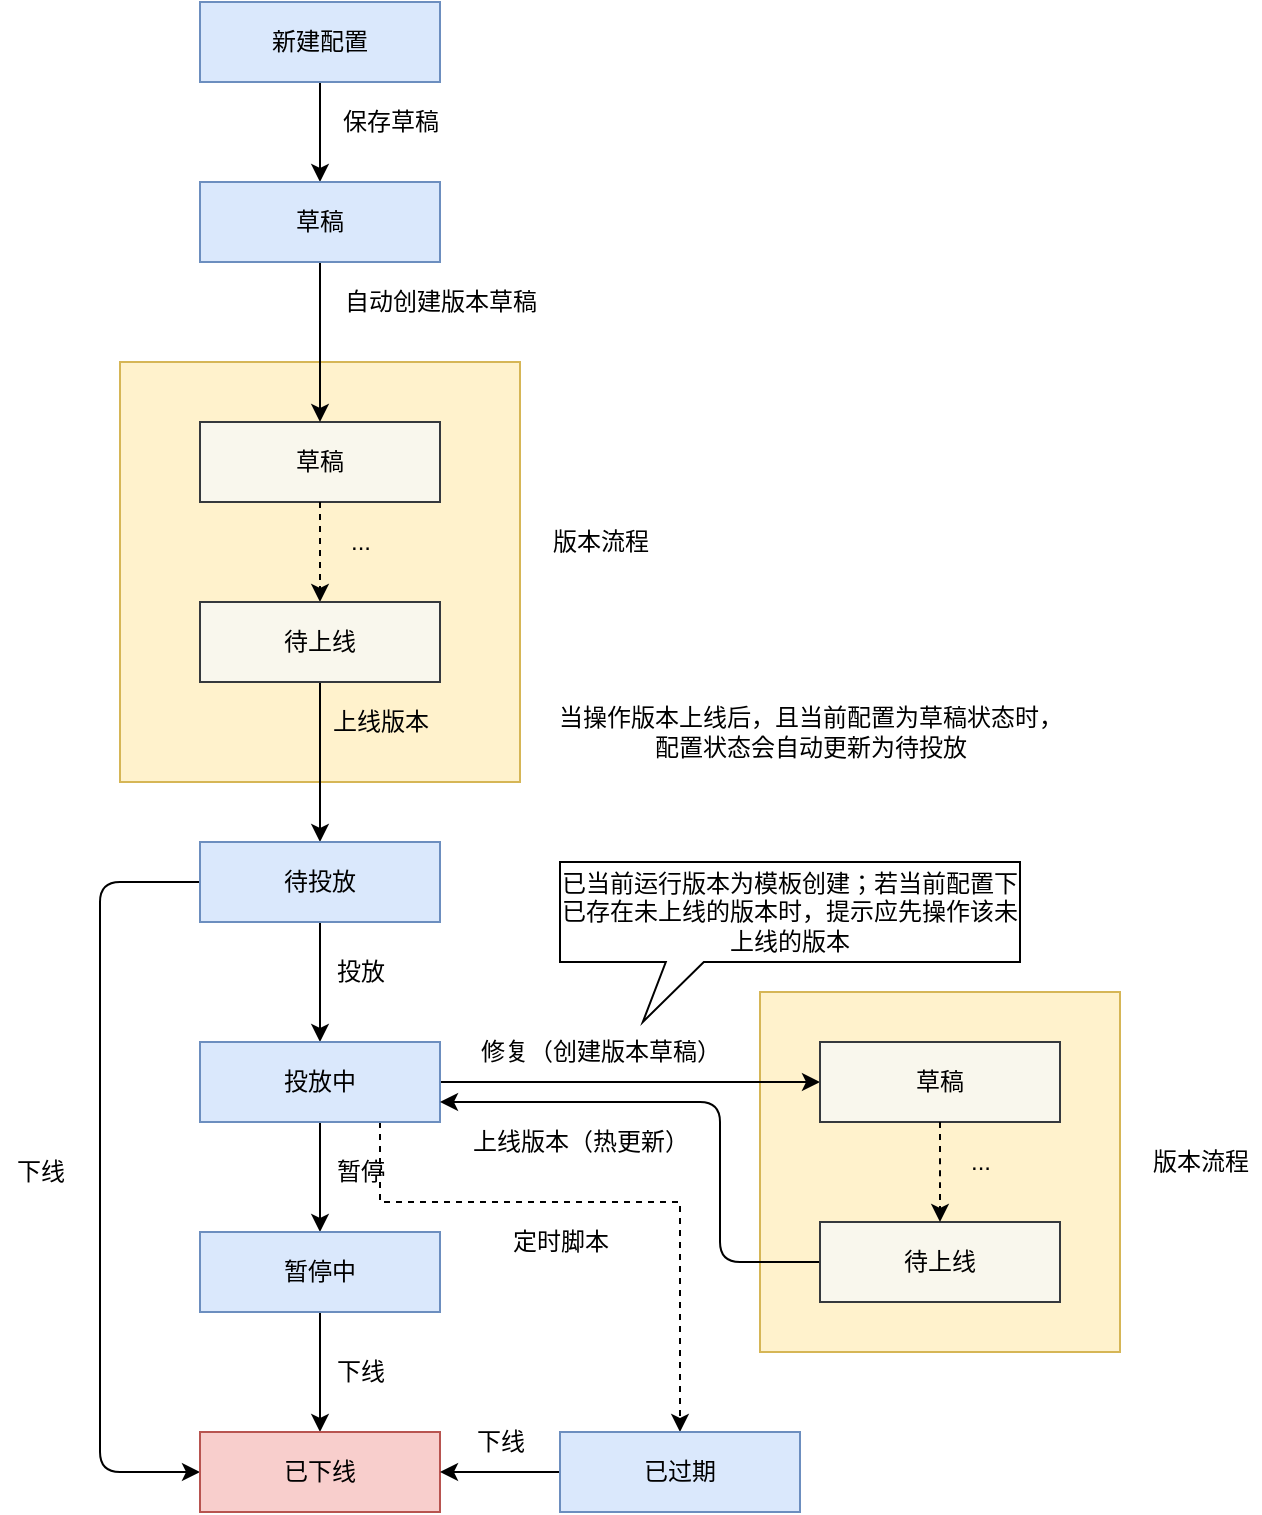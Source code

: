 <mxfile version="14.9.8" type="github" pages="2">
  <diagram name="Page-1" id="kPh3VP6MwOBtwfID237a">
    <mxGraphModel dx="1426" dy="737" grid="1" gridSize="10" guides="1" tooltips="1" connect="1" arrows="1" fold="1" page="1" pageScale="1" pageWidth="827" pageHeight="1169" math="0" shadow="0">
      <root>
        <mxCell id="WIyWlLk6GJQsqaUBKTNV-0" />
        <mxCell id="WIyWlLk6GJQsqaUBKTNV-1" parent="WIyWlLk6GJQsqaUBKTNV-0" />
        <mxCell id="su2sXkNSjJdd7SwaWEnZ-56" value="" style="rounded=0;whiteSpace=wrap;html=1;shadow=0;fillColor=#fff2cc;strokeColor=#d6b656;" parent="WIyWlLk6GJQsqaUBKTNV-1" vertex="1">
          <mxGeometry x="120" y="280" width="200" height="210" as="geometry" />
        </mxCell>
        <mxCell id="su2sXkNSjJdd7SwaWEnZ-55" value="" style="whiteSpace=wrap;html=1;aspect=fixed;shadow=0;fillColor=#fff2cc;strokeColor=#d6b656;" parent="WIyWlLk6GJQsqaUBKTNV-1" vertex="1">
          <mxGeometry x="440" y="595" width="180" height="180" as="geometry" />
        </mxCell>
        <mxCell id="su2sXkNSjJdd7SwaWEnZ-5" value="草稿" style="whiteSpace=wrap;html=1;fontSize=12;glass=0;strokeWidth=1;shadow=0;fillColor=#f9f7ed;strokeColor=#36393d;" parent="WIyWlLk6GJQsqaUBKTNV-1" vertex="1">
          <mxGeometry x="160" y="310" width="120" height="40" as="geometry" />
        </mxCell>
        <mxCell id="su2sXkNSjJdd7SwaWEnZ-4" value="" style="edgeStyle=orthogonalEdgeStyle;orthogonalLoop=1;jettySize=auto;html=1;" parent="WIyWlLk6GJQsqaUBKTNV-1" source="WIyWlLk6GJQsqaUBKTNV-3" target="WIyWlLk6GJQsqaUBKTNV-11" edge="1">
          <mxGeometry relative="1" as="geometry" />
        </mxCell>
        <mxCell id="WIyWlLk6GJQsqaUBKTNV-3" value="新建配置" style="whiteSpace=wrap;html=1;fontSize=12;glass=0;strokeWidth=1;shadow=0;fillColor=#dae8fc;strokeColor=#6c8ebf;" parent="WIyWlLk6GJQsqaUBKTNV-1" vertex="1">
          <mxGeometry x="160" y="100" width="120" height="40" as="geometry" />
        </mxCell>
        <mxCell id="su2sXkNSjJdd7SwaWEnZ-6" value="" style="edgeStyle=orthogonalEdgeStyle;orthogonalLoop=1;jettySize=auto;html=1;" parent="WIyWlLk6GJQsqaUBKTNV-1" source="WIyWlLk6GJQsqaUBKTNV-11" target="su2sXkNSjJdd7SwaWEnZ-5" edge="1">
          <mxGeometry relative="1" as="geometry" />
        </mxCell>
        <mxCell id="WIyWlLk6GJQsqaUBKTNV-11" value="草稿" style="whiteSpace=wrap;html=1;fontSize=12;glass=0;strokeWidth=1;shadow=0;fillColor=#dae8fc;strokeColor=#6c8ebf;" parent="WIyWlLk6GJQsqaUBKTNV-1" vertex="1">
          <mxGeometry x="160" y="190" width="120" height="40" as="geometry" />
        </mxCell>
        <mxCell id="su2sXkNSjJdd7SwaWEnZ-1" value="保存草稿" style="text;html=1;align=center;verticalAlign=middle;resizable=0;points=[];autosize=1;strokeColor=none;" parent="WIyWlLk6GJQsqaUBKTNV-1" vertex="1">
          <mxGeometry x="225" y="150" width="60" height="20" as="geometry" />
        </mxCell>
        <mxCell id="su2sXkNSjJdd7SwaWEnZ-10" value="" style="edgeStyle=orthogonalEdgeStyle;orthogonalLoop=1;jettySize=auto;html=1;exitX=0.5;exitY=1;exitDx=0;exitDy=0;rounded=1;dashed=1;" parent="WIyWlLk6GJQsqaUBKTNV-1" source="su2sXkNSjJdd7SwaWEnZ-5" target="su2sXkNSjJdd7SwaWEnZ-9" edge="1">
          <mxGeometry relative="1" as="geometry">
            <mxPoint x="220" y="390" as="sourcePoint" />
          </mxGeometry>
        </mxCell>
        <mxCell id="su2sXkNSjJdd7SwaWEnZ-12" value="" style="edgeStyle=orthogonalEdgeStyle;orthogonalLoop=1;jettySize=auto;html=1;" parent="WIyWlLk6GJQsqaUBKTNV-1" source="su2sXkNSjJdd7SwaWEnZ-9" target="su2sXkNSjJdd7SwaWEnZ-11" edge="1">
          <mxGeometry relative="1" as="geometry" />
        </mxCell>
        <mxCell id="su2sXkNSjJdd7SwaWEnZ-9" value="待上线" style="whiteSpace=wrap;html=1;fontSize=12;glass=0;strokeWidth=1;shadow=0;fillColor=#f9f7ed;strokeColor=#36393d;" parent="WIyWlLk6GJQsqaUBKTNV-1" vertex="1">
          <mxGeometry x="160" y="400" width="120" height="40" as="geometry" />
        </mxCell>
        <mxCell id="su2sXkNSjJdd7SwaWEnZ-17" value="" style="edgeStyle=orthogonalEdgeStyle;rounded=1;orthogonalLoop=1;jettySize=auto;html=1;shadow=0;" parent="WIyWlLk6GJQsqaUBKTNV-1" source="su2sXkNSjJdd7SwaWEnZ-11" target="su2sXkNSjJdd7SwaWEnZ-16" edge="1">
          <mxGeometry relative="1" as="geometry" />
        </mxCell>
        <mxCell id="su2sXkNSjJdd7SwaWEnZ-36" value="" style="edgeStyle=orthogonalEdgeStyle;rounded=1;orthogonalLoop=1;jettySize=auto;html=1;shadow=0;entryX=0;entryY=0.5;entryDx=0;entryDy=0;" parent="WIyWlLk6GJQsqaUBKTNV-1" source="su2sXkNSjJdd7SwaWEnZ-11" target="su2sXkNSjJdd7SwaWEnZ-30" edge="1">
          <mxGeometry relative="1" as="geometry">
            <mxPoint x="20" y="540" as="targetPoint" />
            <Array as="points">
              <mxPoint x="110" y="540" />
              <mxPoint x="110" y="835" />
            </Array>
          </mxGeometry>
        </mxCell>
        <mxCell id="su2sXkNSjJdd7SwaWEnZ-11" value="待投放" style="whiteSpace=wrap;html=1;fontSize=12;glass=0;strokeWidth=1;shadow=0;fillColor=#dae8fc;strokeColor=#6c8ebf;" parent="WIyWlLk6GJQsqaUBKTNV-1" vertex="1">
          <mxGeometry x="160" y="520" width="120" height="40" as="geometry" />
        </mxCell>
        <mxCell id="su2sXkNSjJdd7SwaWEnZ-14" value="版本流程" style="text;html=1;align=center;verticalAlign=middle;resizable=0;points=[];autosize=1;strokeColor=none;" parent="WIyWlLk6GJQsqaUBKTNV-1" vertex="1">
          <mxGeometry x="330" y="360" width="60" height="20" as="geometry" />
        </mxCell>
        <mxCell id="su2sXkNSjJdd7SwaWEnZ-15" value="当操作版本上线后，且当前配置为草稿状态时，&lt;br&gt;配置状态会自动更新为待投放" style="text;html=1;align=center;verticalAlign=middle;resizable=0;points=[];autosize=1;fillColor=none;" parent="WIyWlLk6GJQsqaUBKTNV-1" vertex="1">
          <mxGeometry x="330" y="450" width="270" height="30" as="geometry" />
        </mxCell>
        <mxCell id="su2sXkNSjJdd7SwaWEnZ-19" value="" style="edgeStyle=orthogonalEdgeStyle;rounded=1;orthogonalLoop=1;jettySize=auto;html=1;shadow=0;entryX=0;entryY=0.5;entryDx=0;entryDy=0;" parent="WIyWlLk6GJQsqaUBKTNV-1" source="su2sXkNSjJdd7SwaWEnZ-16" target="su2sXkNSjJdd7SwaWEnZ-50" edge="1">
          <mxGeometry relative="1" as="geometry">
            <mxPoint x="410" y="640" as="targetPoint" />
          </mxGeometry>
        </mxCell>
        <mxCell id="su2sXkNSjJdd7SwaWEnZ-29" value="" style="edgeStyle=orthogonalEdgeStyle;rounded=1;orthogonalLoop=1;jettySize=auto;html=1;shadow=0;" parent="WIyWlLk6GJQsqaUBKTNV-1" source="su2sXkNSjJdd7SwaWEnZ-16" target="su2sXkNSjJdd7SwaWEnZ-28" edge="1">
          <mxGeometry relative="1" as="geometry" />
        </mxCell>
        <mxCell id="zinLOxnvtQ0VyV_YqizE-1" style="edgeStyle=orthogonalEdgeStyle;rounded=0;orthogonalLoop=1;jettySize=auto;html=1;exitX=0.75;exitY=1;exitDx=0;exitDy=0;entryX=0.5;entryY=0;entryDx=0;entryDy=0;dashed=1;" parent="WIyWlLk6GJQsqaUBKTNV-1" source="su2sXkNSjJdd7SwaWEnZ-16" target="zinLOxnvtQ0VyV_YqizE-0" edge="1">
          <mxGeometry relative="1" as="geometry">
            <Array as="points">
              <mxPoint x="250" y="700" />
              <mxPoint x="400" y="700" />
            </Array>
          </mxGeometry>
        </mxCell>
        <mxCell id="su2sXkNSjJdd7SwaWEnZ-16" value="投放中" style="whiteSpace=wrap;html=1;fontSize=12;glass=0;strokeWidth=1;shadow=0;fillColor=#dae8fc;strokeColor=#6c8ebf;" parent="WIyWlLk6GJQsqaUBKTNV-1" vertex="1">
          <mxGeometry x="160" y="620" width="120" height="40" as="geometry" />
        </mxCell>
        <mxCell id="su2sXkNSjJdd7SwaWEnZ-40" value="" style="edgeStyle=orthogonalEdgeStyle;rounded=1;orthogonalLoop=1;jettySize=auto;html=1;shadow=0;entryX=1;entryY=0.75;entryDx=0;entryDy=0;" parent="WIyWlLk6GJQsqaUBKTNV-1" source="su2sXkNSjJdd7SwaWEnZ-25" target="su2sXkNSjJdd7SwaWEnZ-16" edge="1">
          <mxGeometry relative="1" as="geometry">
            <mxPoint x="474" y="825" as="targetPoint" />
            <Array as="points">
              <mxPoint x="420" y="730" />
              <mxPoint x="420" y="650" />
            </Array>
          </mxGeometry>
        </mxCell>
        <mxCell id="su2sXkNSjJdd7SwaWEnZ-25" value="待上线" style="whiteSpace=wrap;html=1;fontSize=12;glass=0;strokeWidth=1;shadow=0;fillColor=#f9f7ed;strokeColor=#36393d;" parent="WIyWlLk6GJQsqaUBKTNV-1" vertex="1">
          <mxGeometry x="470" y="710" width="120" height="40" as="geometry" />
        </mxCell>
        <mxCell id="su2sXkNSjJdd7SwaWEnZ-27" value="修复（创建版本草稿）" style="text;html=1;align=center;verticalAlign=middle;resizable=0;points=[];autosize=1;strokeColor=none;" parent="WIyWlLk6GJQsqaUBKTNV-1" vertex="1">
          <mxGeometry x="290" y="615" width="140" height="20" as="geometry" />
        </mxCell>
        <mxCell id="su2sXkNSjJdd7SwaWEnZ-31" value="" style="edgeStyle=orthogonalEdgeStyle;rounded=1;orthogonalLoop=1;jettySize=auto;html=1;shadow=0;" parent="WIyWlLk6GJQsqaUBKTNV-1" source="su2sXkNSjJdd7SwaWEnZ-28" target="su2sXkNSjJdd7SwaWEnZ-30" edge="1">
          <mxGeometry relative="1" as="geometry" />
        </mxCell>
        <mxCell id="su2sXkNSjJdd7SwaWEnZ-28" value="暂停中" style="whiteSpace=wrap;html=1;fontSize=12;glass=0;strokeWidth=1;shadow=0;fillColor=#dae8fc;strokeColor=#6c8ebf;" parent="WIyWlLk6GJQsqaUBKTNV-1" vertex="1">
          <mxGeometry x="160" y="715" width="120" height="40" as="geometry" />
        </mxCell>
        <mxCell id="su2sXkNSjJdd7SwaWEnZ-30" value="已下线" style="whiteSpace=wrap;html=1;fontSize=12;glass=0;strokeWidth=1;shadow=0;fillColor=#f8cecc;strokeColor=#b85450;" parent="WIyWlLk6GJQsqaUBKTNV-1" vertex="1">
          <mxGeometry x="160" y="815" width="120" height="40" as="geometry" />
        </mxCell>
        <mxCell id="su2sXkNSjJdd7SwaWEnZ-32" value="投放" style="text;html=1;align=center;verticalAlign=middle;resizable=0;points=[];autosize=1;strokeColor=none;shadow=0;" parent="WIyWlLk6GJQsqaUBKTNV-1" vertex="1">
          <mxGeometry x="220" y="575" width="40" height="20" as="geometry" />
        </mxCell>
        <mxCell id="su2sXkNSjJdd7SwaWEnZ-33" value="暂停" style="text;html=1;align=center;verticalAlign=middle;resizable=0;points=[];autosize=1;strokeColor=none;" parent="WIyWlLk6GJQsqaUBKTNV-1" vertex="1">
          <mxGeometry x="220" y="675" width="40" height="20" as="geometry" />
        </mxCell>
        <mxCell id="su2sXkNSjJdd7SwaWEnZ-34" value="下线" style="text;html=1;align=center;verticalAlign=middle;resizable=0;points=[];autosize=1;strokeColor=none;" parent="WIyWlLk6GJQsqaUBKTNV-1" vertex="1">
          <mxGeometry x="220" y="775" width="40" height="20" as="geometry" />
        </mxCell>
        <mxCell id="su2sXkNSjJdd7SwaWEnZ-37" value="下线" style="text;html=1;align=center;verticalAlign=middle;resizable=0;points=[];autosize=1;strokeColor=none;" parent="WIyWlLk6GJQsqaUBKTNV-1" vertex="1">
          <mxGeometry x="60" y="675" width="40" height="20" as="geometry" />
        </mxCell>
        <mxCell id="su2sXkNSjJdd7SwaWEnZ-38" value="上线版本" style="text;html=1;align=center;verticalAlign=middle;resizable=0;points=[];autosize=1;strokeColor=none;" parent="WIyWlLk6GJQsqaUBKTNV-1" vertex="1">
          <mxGeometry x="220" y="450" width="60" height="20" as="geometry" />
        </mxCell>
        <mxCell id="su2sXkNSjJdd7SwaWEnZ-41" value="上线版本（热更新）" style="text;html=1;align=center;verticalAlign=middle;resizable=0;points=[];autosize=1;strokeColor=none;" parent="WIyWlLk6GJQsqaUBKTNV-1" vertex="1">
          <mxGeometry x="290" y="660" width="120" height="20" as="geometry" />
        </mxCell>
        <mxCell id="su2sXkNSjJdd7SwaWEnZ-43" value="自动创建版本草稿" style="text;html=1;align=center;verticalAlign=middle;resizable=0;points=[];autosize=1;strokeColor=none;" parent="WIyWlLk6GJQsqaUBKTNV-1" vertex="1">
          <mxGeometry x="225" y="240" width="110" height="20" as="geometry" />
        </mxCell>
        <mxCell id="su2sXkNSjJdd7SwaWEnZ-44" value="..." style="text;html=1;align=center;verticalAlign=middle;resizable=0;points=[];autosize=1;strokeColor=none;" parent="WIyWlLk6GJQsqaUBKTNV-1" vertex="1">
          <mxGeometry x="225" y="360" width="30" height="20" as="geometry" />
        </mxCell>
        <mxCell id="su2sXkNSjJdd7SwaWEnZ-50" value="草稿" style="whiteSpace=wrap;html=1;fontSize=12;glass=0;strokeWidth=1;shadow=0;fillColor=#f9f7ed;strokeColor=#36393d;" parent="WIyWlLk6GJQsqaUBKTNV-1" vertex="1">
          <mxGeometry x="470" y="620" width="120" height="40" as="geometry" />
        </mxCell>
        <mxCell id="su2sXkNSjJdd7SwaWEnZ-51" value="" style="edgeStyle=orthogonalEdgeStyle;orthogonalLoop=1;jettySize=auto;html=1;exitX=0.5;exitY=1;exitDx=0;exitDy=0;rounded=1;dashed=1;" parent="WIyWlLk6GJQsqaUBKTNV-1" source="su2sXkNSjJdd7SwaWEnZ-50" edge="1">
          <mxGeometry relative="1" as="geometry">
            <mxPoint x="530" y="700" as="sourcePoint" />
            <mxPoint x="530" y="710" as="targetPoint" />
          </mxGeometry>
        </mxCell>
        <mxCell id="su2sXkNSjJdd7SwaWEnZ-52" value="版本流程" style="text;html=1;align=center;verticalAlign=middle;resizable=0;points=[];autosize=1;strokeColor=none;" parent="WIyWlLk6GJQsqaUBKTNV-1" vertex="1">
          <mxGeometry x="630" y="670" width="60" height="20" as="geometry" />
        </mxCell>
        <mxCell id="su2sXkNSjJdd7SwaWEnZ-53" value="..." style="text;html=1;align=center;verticalAlign=middle;resizable=0;points=[];autosize=1;strokeColor=none;" parent="WIyWlLk6GJQsqaUBKTNV-1" vertex="1">
          <mxGeometry x="535" y="670" width="30" height="20" as="geometry" />
        </mxCell>
        <mxCell id="tsAB0bo4_gEpebKhtESv-0" value="已当前运行版本为模板创建；若当前配置下已存在未上线的版本时，提示应先操作该未上线的版本" style="shape=callout;whiteSpace=wrap;html=1;perimeter=calloutPerimeter;base=19;size=30;position=0.23;position2=0.18;" parent="WIyWlLk6GJQsqaUBKTNV-1" vertex="1">
          <mxGeometry x="340" y="530" width="230" height="80" as="geometry" />
        </mxCell>
        <mxCell id="zinLOxnvtQ0VyV_YqizE-3" style="edgeStyle=orthogonalEdgeStyle;rounded=0;orthogonalLoop=1;jettySize=auto;html=1;exitX=0;exitY=0.5;exitDx=0;exitDy=0;entryX=1;entryY=0.5;entryDx=0;entryDy=0;" parent="WIyWlLk6GJQsqaUBKTNV-1" source="zinLOxnvtQ0VyV_YqizE-0" target="su2sXkNSjJdd7SwaWEnZ-30" edge="1">
          <mxGeometry relative="1" as="geometry" />
        </mxCell>
        <mxCell id="zinLOxnvtQ0VyV_YqizE-0" value="已过期" style="whiteSpace=wrap;html=1;fontSize=12;glass=0;strokeWidth=1;shadow=0;fillColor=#dae8fc;strokeColor=#6c8ebf;" parent="WIyWlLk6GJQsqaUBKTNV-1" vertex="1">
          <mxGeometry x="340" y="815" width="120" height="40" as="geometry" />
        </mxCell>
        <mxCell id="zinLOxnvtQ0VyV_YqizE-2" value="定时脚本" style="text;html=1;align=center;verticalAlign=middle;resizable=0;points=[];autosize=1;strokeColor=none;" parent="WIyWlLk6GJQsqaUBKTNV-1" vertex="1">
          <mxGeometry x="310" y="710" width="60" height="20" as="geometry" />
        </mxCell>
        <mxCell id="zinLOxnvtQ0VyV_YqizE-4" value="下线" style="text;html=1;align=center;verticalAlign=middle;resizable=0;points=[];autosize=1;strokeColor=none;" parent="WIyWlLk6GJQsqaUBKTNV-1" vertex="1">
          <mxGeometry x="290" y="810" width="40" height="20" as="geometry" />
        </mxCell>
      </root>
    </mxGraphModel>
  </diagram>
  <diagram name="Page-2" id="0kToEJCxtbLQNhaikr8i">
    <mxGraphModel dx="1426" dy="737" grid="1" gridSize="10" guides="1" tooltips="1" connect="1" arrows="1" fold="1" page="1" pageScale="1" pageWidth="827" pageHeight="1169" math="0" shadow="0">
      <root>
        <mxCell id="XWK_omAB-YZLbS4wlG5D-0" />
        <mxCell id="XWK_omAB-YZLbS4wlG5D-1" parent="XWK_omAB-YZLbS4wlG5D-0" />
        <mxCell id="VapTUN8MKateKCw1E8lb-4" value="" style="edgeStyle=orthogonalEdgeStyle;rounded=0;orthogonalLoop=1;jettySize=auto;html=1;" parent="XWK_omAB-YZLbS4wlG5D-1" source="VapTUN8MKateKCw1E8lb-0" target="VapTUN8MKateKCw1E8lb-3" edge="1">
          <mxGeometry relative="1" as="geometry" />
        </mxCell>
        <mxCell id="VapTUN8MKateKCw1E8lb-0" value="创建版本" style="rounded=0;whiteSpace=wrap;html=1;fillColor=#fff2cc;strokeColor=#d6b656;" parent="XWK_omAB-YZLbS4wlG5D-1" vertex="1">
          <mxGeometry x="230" y="70" width="120" height="50" as="geometry" />
        </mxCell>
        <mxCell id="VapTUN8MKateKCw1E8lb-6" value="" style="edgeStyle=orthogonalEdgeStyle;rounded=0;orthogonalLoop=1;jettySize=auto;html=1;" parent="XWK_omAB-YZLbS4wlG5D-1" source="VapTUN8MKateKCw1E8lb-3" target="VapTUN8MKateKCw1E8lb-5" edge="1">
          <mxGeometry relative="1" as="geometry" />
        </mxCell>
        <mxCell id="VapTUN8MKateKCw1E8lb-8" value="" style="edgeStyle=orthogonalEdgeStyle;rounded=0;orthogonalLoop=1;jettySize=auto;html=1;" parent="XWK_omAB-YZLbS4wlG5D-1" source="VapTUN8MKateKCw1E8lb-3" target="VapTUN8MKateKCw1E8lb-7" edge="1">
          <mxGeometry relative="1" as="geometry" />
        </mxCell>
        <mxCell id="VapTUN8MKateKCw1E8lb-3" value="草稿" style="rounded=0;whiteSpace=wrap;html=1;fillColor=#fff2cc;strokeColor=#d6b656;" parent="XWK_omAB-YZLbS4wlG5D-1" vertex="1">
          <mxGeometry x="230" y="180" width="120" height="50" as="geometry" />
        </mxCell>
        <mxCell id="VapTUN8MKateKCw1E8lb-17" value="" style="edgeStyle=orthogonalEdgeStyle;rounded=0;orthogonalLoop=1;jettySize=auto;html=1;" parent="XWK_omAB-YZLbS4wlG5D-1" source="VapTUN8MKateKCw1E8lb-5" target="VapTUN8MKateKCw1E8lb-16" edge="1">
          <mxGeometry relative="1" as="geometry" />
        </mxCell>
        <mxCell id="VapTUN8MKateKCw1E8lb-18" style="edgeStyle=orthogonalEdgeStyle;rounded=0;orthogonalLoop=1;jettySize=auto;html=1;exitX=0;exitY=0.5;exitDx=0;exitDy=0;entryX=0;entryY=0.5;entryDx=0;entryDy=0;dashed=1;" parent="XWK_omAB-YZLbS4wlG5D-1" source="VapTUN8MKateKCw1E8lb-5" target="VapTUN8MKateKCw1E8lb-3" edge="1">
          <mxGeometry relative="1" as="geometry">
            <Array as="points">
              <mxPoint x="170" y="415" />
              <mxPoint x="170" y="205" />
            </Array>
          </mxGeometry>
        </mxCell>
        <mxCell id="VapTUN8MKateKCw1E8lb-5" value="待上线" style="rounded=0;whiteSpace=wrap;html=1;fillColor=#fff2cc;strokeColor=#d6b656;" parent="XWK_omAB-YZLbS4wlG5D-1" vertex="1">
          <mxGeometry x="230" y="390" width="120" height="50" as="geometry" />
        </mxCell>
        <mxCell id="VapTUN8MKateKCw1E8lb-10" style="edgeStyle=orthogonalEdgeStyle;rounded=0;orthogonalLoop=1;jettySize=auto;html=1;exitX=0.5;exitY=1;exitDx=0;exitDy=0;entryX=1;entryY=0.5;entryDx=0;entryDy=0;" parent="XWK_omAB-YZLbS4wlG5D-1" source="VapTUN8MKateKCw1E8lb-7" target="VapTUN8MKateKCw1E8lb-5" edge="1">
          <mxGeometry relative="1" as="geometry" />
        </mxCell>
        <mxCell id="VapTUN8MKateKCw1E8lb-12" value="" style="edgeStyle=orthogonalEdgeStyle;rounded=0;orthogonalLoop=1;jettySize=auto;html=1;" parent="XWK_omAB-YZLbS4wlG5D-1" source="VapTUN8MKateKCw1E8lb-7" target="VapTUN8MKateKCw1E8lb-11" edge="1">
          <mxGeometry relative="1" as="geometry" />
        </mxCell>
        <mxCell id="VapTUN8MKateKCw1E8lb-19" style="edgeStyle=orthogonalEdgeStyle;rounded=0;orthogonalLoop=1;jettySize=auto;html=1;exitX=0;exitY=0.5;exitDx=0;exitDy=0;entryX=0.75;entryY=1;entryDx=0;entryDy=0;dashed=1;" parent="XWK_omAB-YZLbS4wlG5D-1" source="VapTUN8MKateKCw1E8lb-7" target="VapTUN8MKateKCw1E8lb-3" edge="1">
          <mxGeometry relative="1" as="geometry">
            <Array as="points">
              <mxPoint x="320" y="305" />
            </Array>
          </mxGeometry>
        </mxCell>
        <mxCell id="VapTUN8MKateKCw1E8lb-7" value="待审核" style="rounded=0;whiteSpace=wrap;html=1;fillColor=#fff2cc;strokeColor=#d6b656;" parent="XWK_omAB-YZLbS4wlG5D-1" vertex="1">
          <mxGeometry x="390" y="280" width="120" height="50" as="geometry" />
        </mxCell>
        <mxCell id="VapTUN8MKateKCw1E8lb-13" style="edgeStyle=orthogonalEdgeStyle;rounded=0;orthogonalLoop=1;jettySize=auto;html=1;exitX=0.5;exitY=0;exitDx=0;exitDy=0;entryX=1;entryY=0.25;entryDx=0;entryDy=0;dashed=1;" parent="XWK_omAB-YZLbS4wlG5D-1" source="VapTUN8MKateKCw1E8lb-11" target="VapTUN8MKateKCw1E8lb-3" edge="1">
          <mxGeometry relative="1" as="geometry" />
        </mxCell>
        <mxCell id="VapTUN8MKateKCw1E8lb-15" value="" style="edgeStyle=orthogonalEdgeStyle;rounded=0;orthogonalLoop=1;jettySize=auto;html=1;fillColor=#e51400;" parent="XWK_omAB-YZLbS4wlG5D-1" source="VapTUN8MKateKCw1E8lb-11" target="VapTUN8MKateKCw1E8lb-14" edge="1">
          <mxGeometry relative="1" as="geometry" />
        </mxCell>
        <mxCell id="VapTUN8MKateKCw1E8lb-11" value="已驳回" style="rounded=0;whiteSpace=wrap;html=1;fillColor=#fff2cc;strokeColor=#d6b656;" parent="XWK_omAB-YZLbS4wlG5D-1" vertex="1">
          <mxGeometry x="590" y="280" width="120" height="50" as="geometry" />
        </mxCell>
        <mxCell id="VapTUN8MKateKCw1E8lb-14" value="已作废" style="rounded=0;whiteSpace=wrap;html=1;fillColor=#f8cecc;strokeColor=#b85450;" parent="XWK_omAB-YZLbS4wlG5D-1" vertex="1">
          <mxGeometry x="590" y="520" width="120" height="50" as="geometry" />
        </mxCell>
        <mxCell id="VapTUN8MKateKCw1E8lb-16" value="已上线" style="rounded=0;whiteSpace=wrap;html=1;fillColor=#f8cecc;strokeColor=#b85450;" parent="XWK_omAB-YZLbS4wlG5D-1" vertex="1">
          <mxGeometry x="230" y="520" width="120" height="50" as="geometry" />
        </mxCell>
        <mxCell id="VapTUN8MKateKCw1E8lb-20" value="保存草稿" style="text;html=1;align=center;verticalAlign=middle;resizable=0;points=[];autosize=1;strokeColor=none;" parent="XWK_omAB-YZLbS4wlG5D-1" vertex="1">
          <mxGeometry x="300" y="140" width="60" height="20" as="geometry" />
        </mxCell>
        <mxCell id="VapTUN8MKateKCw1E8lb-21" value="提交" style="text;html=1;align=center;verticalAlign=middle;resizable=0;points=[];autosize=1;strokeColor=none;" parent="XWK_omAB-YZLbS4wlG5D-1" vertex="1">
          <mxGeometry x="250" y="300" width="40" height="20" as="geometry" />
        </mxCell>
        <mxCell id="VapTUN8MKateKCw1E8lb-22" value="撤回" style="text;html=1;align=center;verticalAlign=middle;resizable=0;points=[];autosize=1;strokeColor=none;" parent="XWK_omAB-YZLbS4wlG5D-1" vertex="1">
          <mxGeometry x="510" y="170" width="40" height="20" as="geometry" />
        </mxCell>
        <mxCell id="VapTUN8MKateKCw1E8lb-23" value="撤回" style="text;html=1;align=center;verticalAlign=middle;resizable=0;points=[];autosize=1;strokeColor=none;" parent="XWK_omAB-YZLbS4wlG5D-1" vertex="1">
          <mxGeometry x="340" y="280" width="40" height="20" as="geometry" />
        </mxCell>
        <mxCell id="VapTUN8MKateKCw1E8lb-24" value="提交审核" style="text;html=1;align=center;verticalAlign=middle;resizable=0;points=[];autosize=1;strokeColor=none;" parent="XWK_omAB-YZLbS4wlG5D-1" vertex="1">
          <mxGeometry x="450" y="230" width="60" height="20" as="geometry" />
        </mxCell>
        <mxCell id="VapTUN8MKateKCw1E8lb-25" value="撤回" style="text;html=1;align=center;verticalAlign=middle;resizable=0;points=[];autosize=1;strokeColor=none;" parent="XWK_omAB-YZLbS4wlG5D-1" vertex="1">
          <mxGeometry x="120" y="300" width="40" height="20" as="geometry" />
        </mxCell>
        <mxCell id="VapTUN8MKateKCw1E8lb-26" value="上线" style="text;html=1;align=center;verticalAlign=middle;resizable=0;points=[];autosize=1;strokeColor=none;" parent="XWK_omAB-YZLbS4wlG5D-1" vertex="1">
          <mxGeometry x="290" y="470" width="40" height="20" as="geometry" />
        </mxCell>
        <mxCell id="52vGmHaNXE-oYkBg1WAr-0" value="审核通过" style="text;html=1;align=center;verticalAlign=middle;resizable=0;points=[];autosize=1;strokeColor=none;" parent="XWK_omAB-YZLbS4wlG5D-1" vertex="1">
          <mxGeometry x="450" y="360" width="60" height="20" as="geometry" />
        </mxCell>
        <mxCell id="52vGmHaNXE-oYkBg1WAr-1" value="审核驳回" style="text;html=1;align=center;verticalAlign=middle;resizable=0;points=[];autosize=1;strokeColor=none;" parent="XWK_omAB-YZLbS4wlG5D-1" vertex="1">
          <mxGeometry x="520" y="280" width="60" height="20" as="geometry" />
        </mxCell>
        <mxCell id="52vGmHaNXE-oYkBg1WAr-2" value="作废" style="text;html=1;align=center;verticalAlign=middle;resizable=0;points=[];autosize=1;strokeColor=none;" parent="XWK_omAB-YZLbS4wlG5D-1" vertex="1">
          <mxGeometry x="650" y="400" width="40" height="20" as="geometry" />
        </mxCell>
        <mxCell id="52vGmHaNXE-oYkBg1WAr-3" value="待确认： 草稿和待审核是否有废弃操作？" style="text;html=1;align=center;verticalAlign=middle;resizable=0;points=[];autosize=1;strokeColor=none;" parent="XWK_omAB-YZLbS4wlG5D-1" vertex="1">
          <mxGeometry x="120" y="670" width="230" height="20" as="geometry" />
        </mxCell>
      </root>
    </mxGraphModel>
  </diagram>
</mxfile>
